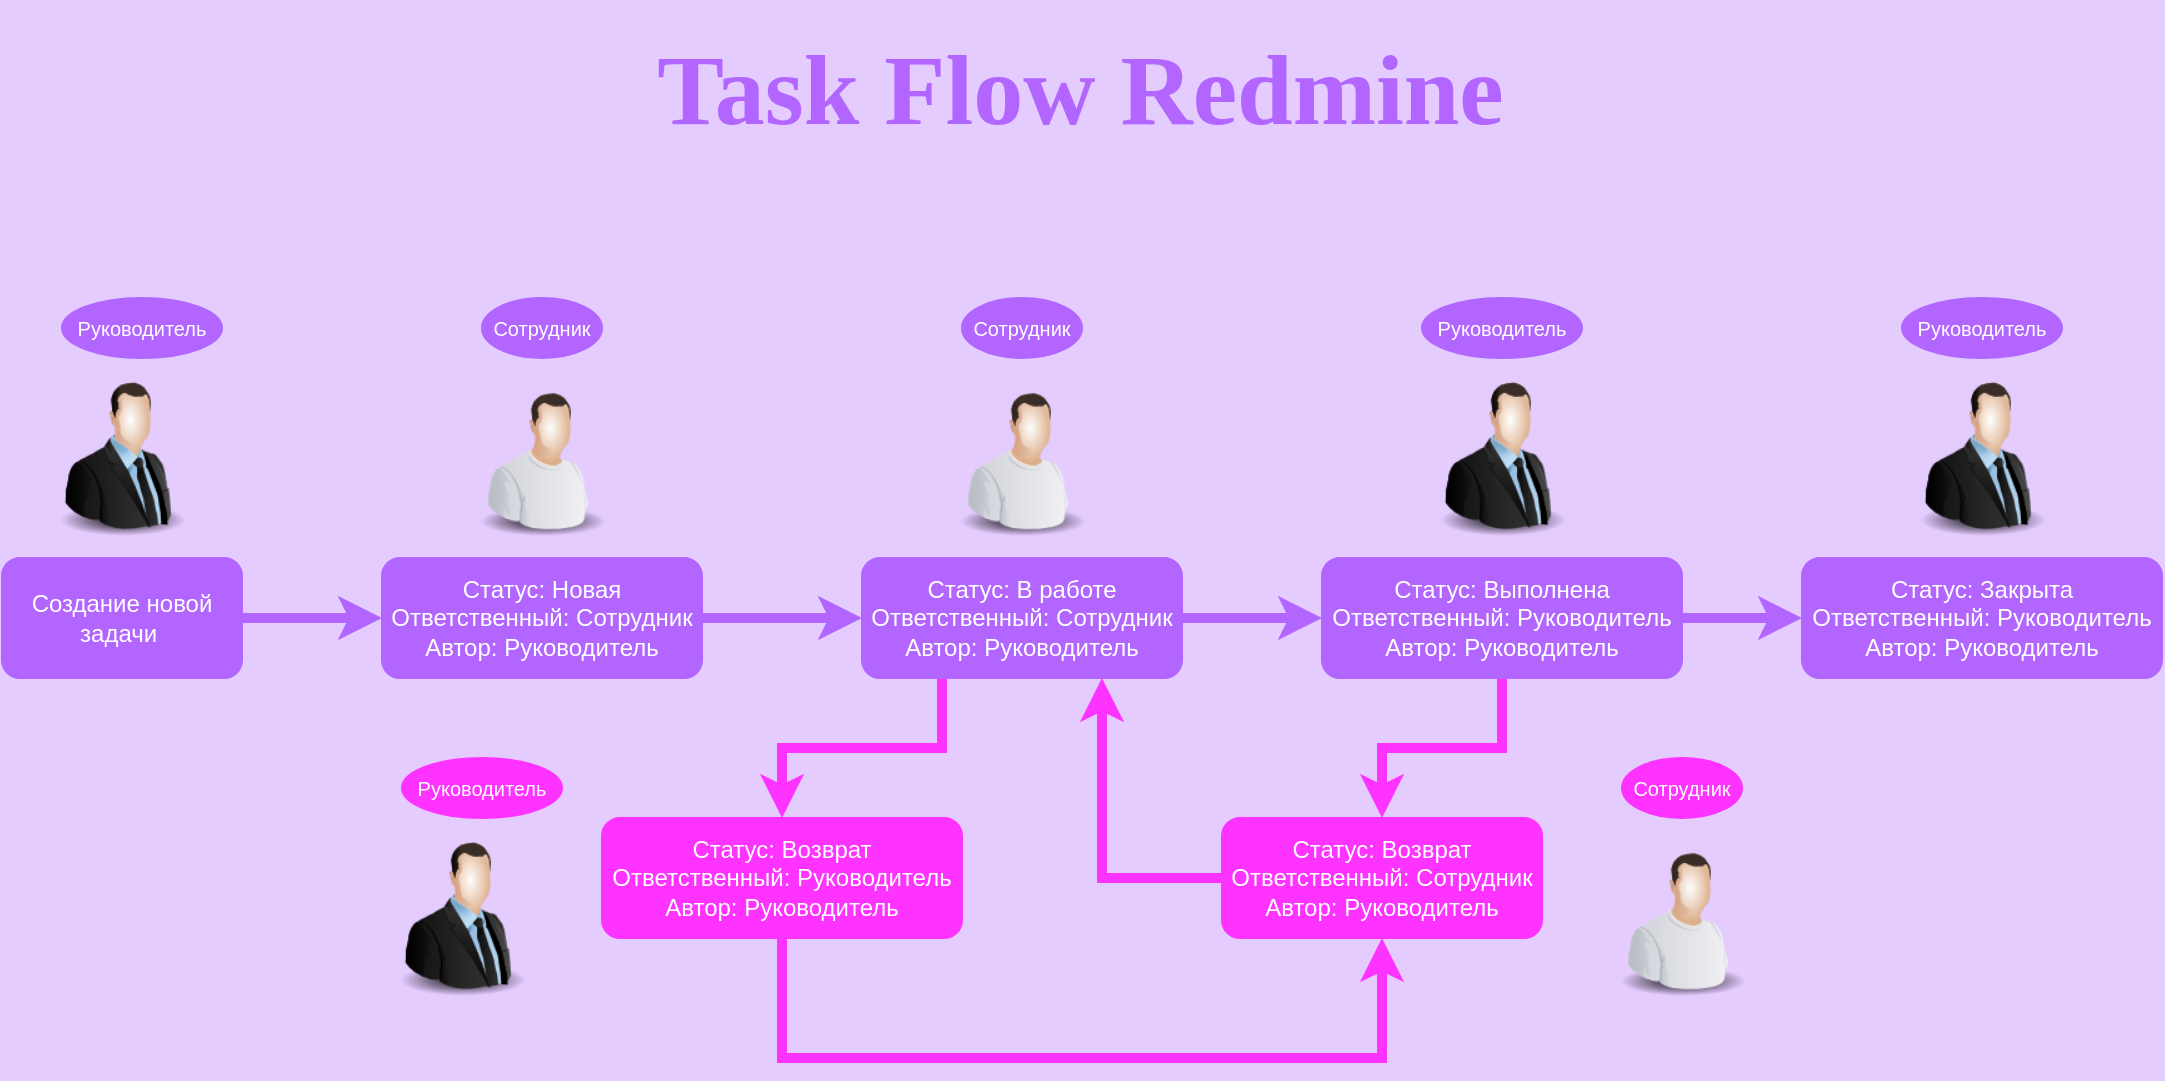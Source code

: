 <mxfile version="17.4.5" type="device"><diagram id="vevGHSm7VLV8STJuWUHO" name="Page-1"><mxGraphModel dx="1283" dy="667" grid="1" gridSize="10" guides="1" tooltips="1" connect="1" arrows="1" fold="1" page="1" pageScale="1" pageWidth="1169" pageHeight="827" background="#E5CCFF" math="0" shadow="0"><root><mxCell id="0"/><mxCell id="1" parent="0"/><mxCell id="X0rJfSTQ_4BOTehyOzP3-25" value="" style="image;html=1;image=img/lib/clip_art/people/Suit_Man_128x128.png" parent="1" vertex="1"><mxGeometry x="40" y="320" width="80" height="80" as="geometry"/></mxCell><mxCell id="X0rJfSTQ_4BOTehyOzP3-26" value="" style="image;html=1;image=img/lib/clip_art/people/Worker_Man_128x128.png" parent="1" vertex="1"><mxGeometry x="250" y="320" width="80" height="80" as="geometry"/></mxCell><mxCell id="X0rJfSTQ_4BOTehyOzP3-38" style="edgeStyle=orthogonalEdgeStyle;rounded=0;orthogonalLoop=1;jettySize=auto;html=1;exitX=1;exitY=0.5;exitDx=0;exitDy=0;entryX=0;entryY=0.5;entryDx=0;entryDy=0;fontSize=10;fontColor=#FFFFFF;strokeColor=#B266FF;strokeWidth=5;" parent="1" source="X0rJfSTQ_4BOTehyOzP3-30" target="X0rJfSTQ_4BOTehyOzP3-35" edge="1"><mxGeometry relative="1" as="geometry"/></mxCell><mxCell id="X0rJfSTQ_4BOTehyOzP3-30" value="&lt;font color=&quot;#ffffff&quot;&gt;Создание новой задачи&amp;nbsp;&lt;/font&gt;" style="rounded=1;whiteSpace=wrap;html=1;shadow=0;fillColor=#B266FF;strokeColor=#B266FF;rotation=0;flipV=0;flipH=1;" parent="1" vertex="1"><mxGeometry x="20" y="410" width="120" height="60" as="geometry"/></mxCell><mxCell id="X0rJfSTQ_4BOTehyOzP3-33" value="&lt;font color=&quot;#ffffff&quot;&gt;Руководитель&lt;/font&gt;" style="ellipse;whiteSpace=wrap;html=1;shadow=0;fontSize=10;fontColor=#00FF80;strokeColor=#B266FF;fillColor=#B266FF;" parent="1" vertex="1"><mxGeometry x="50" y="280" width="80" height="30" as="geometry"/></mxCell><mxCell id="X0rJfSTQ_4BOTehyOzP3-49" style="edgeStyle=orthogonalEdgeStyle;rounded=0;orthogonalLoop=1;jettySize=auto;html=1;exitX=1;exitY=0.5;exitDx=0;exitDy=0;entryX=0;entryY=0.5;entryDx=0;entryDy=0;fontSize=10;fontColor=#FFFFFF;strokeColor=#B266FF;strokeWidth=5;" parent="1" source="X0rJfSTQ_4BOTehyOzP3-35" target="X0rJfSTQ_4BOTehyOzP3-39" edge="1"><mxGeometry relative="1" as="geometry"/></mxCell><mxCell id="X0rJfSTQ_4BOTehyOzP3-35" value="&lt;font color=&quot;#ffffff&quot;&gt;Статус: Новая&lt;br&gt;Ответственный: Сотрудник&lt;br&gt;Автор: Руководитель&lt;br&gt;&lt;/font&gt;" style="rounded=1;whiteSpace=wrap;html=1;shadow=0;fillColor=#B266FF;strokeColor=#B266FF;rotation=0;flipV=0;flipH=1;" parent="1" vertex="1"><mxGeometry x="210" y="410" width="160" height="60" as="geometry"/></mxCell><mxCell id="X0rJfSTQ_4BOTehyOzP3-36" value="&lt;font color=&quot;#ffffff&quot;&gt;Сотрудник&lt;/font&gt;" style="ellipse;whiteSpace=wrap;html=1;shadow=0;fontSize=10;fontColor=#00FF80;strokeColor=#B266FF;fillColor=#B266FF;" parent="1" vertex="1"><mxGeometry x="260" y="280" width="60" height="30" as="geometry"/></mxCell><mxCell id="X0rJfSTQ_4BOTehyOzP3-37" style="edgeStyle=orthogonalEdgeStyle;rounded=0;orthogonalLoop=1;jettySize=auto;html=1;exitX=0.5;exitY=1;exitDx=0;exitDy=0;fontSize=10;fontColor=#FFFFFF;" parent="1" source="X0rJfSTQ_4BOTehyOzP3-36" target="X0rJfSTQ_4BOTehyOzP3-36" edge="1"><mxGeometry relative="1" as="geometry"/></mxCell><mxCell id="X0rJfSTQ_4BOTehyOzP3-50" style="edgeStyle=orthogonalEdgeStyle;rounded=0;orthogonalLoop=1;jettySize=auto;html=1;exitX=1;exitY=0.5;exitDx=0;exitDy=0;entryX=0;entryY=0.5;entryDx=0;entryDy=0;fontSize=10;fontColor=#FFFFFF;strokeColor=#B266FF;strokeWidth=5;" parent="1" source="X0rJfSTQ_4BOTehyOzP3-39" target="X0rJfSTQ_4BOTehyOzP3-40" edge="1"><mxGeometry relative="1" as="geometry"/></mxCell><mxCell id="X0rJfSTQ_4BOTehyOzP3-69" style="edgeStyle=orthogonalEdgeStyle;rounded=0;orthogonalLoop=1;jettySize=auto;html=1;exitX=0.25;exitY=1;exitDx=0;exitDy=0;entryX=0.5;entryY=0;entryDx=0;entryDy=0;fontSize=10;fontColor=#FFFFFF;strokeColor=#FF33FF;strokeWidth=5;" parent="1" source="X0rJfSTQ_4BOTehyOzP3-39" target="X0rJfSTQ_4BOTehyOzP3-64" edge="1"><mxGeometry relative="1" as="geometry"/></mxCell><mxCell id="X0rJfSTQ_4BOTehyOzP3-39" value="&lt;font color=&quot;#ffffff&quot;&gt;Статус: В работе&lt;br&gt;Ответственный: Сотрудник&lt;br&gt;Автор: Руководитель&lt;br&gt;&lt;/font&gt;" style="rounded=1;whiteSpace=wrap;html=1;shadow=0;fillColor=#B266FF;strokeColor=#B266FF;rotation=0;flipV=0;flipH=1;" parent="1" vertex="1"><mxGeometry x="450" y="410" width="160" height="60" as="geometry"/></mxCell><mxCell id="X0rJfSTQ_4BOTehyOzP3-51" style="edgeStyle=orthogonalEdgeStyle;rounded=0;orthogonalLoop=1;jettySize=auto;html=1;exitX=1;exitY=0.5;exitDx=0;exitDy=0;entryX=0;entryY=0.5;entryDx=0;entryDy=0;fontSize=10;fontColor=#FFFFFF;strokeColor=#B266FF;strokeWidth=5;" parent="1" source="X0rJfSTQ_4BOTehyOzP3-40" target="X0rJfSTQ_4BOTehyOzP3-41" edge="1"><mxGeometry relative="1" as="geometry"/></mxCell><mxCell id="X0rJfSTQ_4BOTehyOzP3-63" style="edgeStyle=orthogonalEdgeStyle;rounded=0;orthogonalLoop=1;jettySize=auto;html=1;exitX=0.5;exitY=1;exitDx=0;exitDy=0;fontSize=10;fontColor=#FFFFFF;strokeColor=#FF33FF;strokeWidth=5;" parent="1" source="X0rJfSTQ_4BOTehyOzP3-40" target="X0rJfSTQ_4BOTehyOzP3-52" edge="1"><mxGeometry relative="1" as="geometry"/></mxCell><mxCell id="X0rJfSTQ_4BOTehyOzP3-40" value="&lt;font color=&quot;#ffffff&quot;&gt;Статус: Выполнена&lt;br&gt;Ответственный: Руководитель&lt;br&gt;Автор: Руководитель&lt;br&gt;&lt;/font&gt;" style="rounded=1;whiteSpace=wrap;html=1;shadow=0;fillColor=#B266FF;strokeColor=#B266FF;rotation=0;flipV=0;flipH=1;" parent="1" vertex="1"><mxGeometry x="680" y="410" width="180" height="60" as="geometry"/></mxCell><mxCell id="X0rJfSTQ_4BOTehyOzP3-41" value="&lt;font color=&quot;#ffffff&quot;&gt;Статус: Закрыта&lt;br&gt;Ответственный: Руководитель&lt;br&gt;Автор: Руководитель&lt;br&gt;&lt;/font&gt;" style="rounded=1;whiteSpace=wrap;html=1;shadow=0;fillColor=#B266FF;strokeColor=#B266FF;rotation=0;flipV=0;flipH=1;" parent="1" vertex="1"><mxGeometry x="920" y="410" width="180" height="60" as="geometry"/></mxCell><mxCell id="X0rJfSTQ_4BOTehyOzP3-42" value="" style="image;html=1;image=img/lib/clip_art/people/Worker_Man_128x128.png" parent="1" vertex="1"><mxGeometry x="490" y="320" width="80" height="80" as="geometry"/></mxCell><mxCell id="X0rJfSTQ_4BOTehyOzP3-44" style="edgeStyle=orthogonalEdgeStyle;rounded=0;orthogonalLoop=1;jettySize=auto;html=1;exitX=0.5;exitY=1;exitDx=0;exitDy=0;fontSize=10;fontColor=#FFFFFF;" parent="1" edge="1"><mxGeometry relative="1" as="geometry"><mxPoint x="530" y="310" as="sourcePoint"/><mxPoint x="530" y="310" as="targetPoint"/></mxGeometry></mxCell><mxCell id="X0rJfSTQ_4BOTehyOzP3-45" value="" style="image;html=1;image=img/lib/clip_art/people/Suit_Man_128x128.png" parent="1" vertex="1"><mxGeometry x="730" y="320" width="80" height="80" as="geometry"/></mxCell><mxCell id="X0rJfSTQ_4BOTehyOzP3-47" value="" style="image;html=1;image=img/lib/clip_art/people/Suit_Man_128x128.png" parent="1" vertex="1"><mxGeometry x="970" y="320" width="80" height="80" as="geometry"/></mxCell><mxCell id="X0rJfSTQ_4BOTehyOzP3-61" value="" style="edgeStyle=orthogonalEdgeStyle;rounded=0;orthogonalLoop=1;jettySize=auto;html=1;fontSize=10;fontColor=#FFFFFF;strokeColor=#FF33FF;strokeWidth=5;entryX=0.75;entryY=1;entryDx=0;entryDy=0;" parent="1" source="X0rJfSTQ_4BOTehyOzP3-52" target="X0rJfSTQ_4BOTehyOzP3-39" edge="1"><mxGeometry relative="1" as="geometry"/></mxCell><mxCell id="X0rJfSTQ_4BOTehyOzP3-52" value="&lt;font color=&quot;#ffffff&quot;&gt;Статус: Возврат&lt;br&gt;Ответственный: Сотрудник&lt;br&gt;Автор: Руководитель&lt;br&gt;&lt;/font&gt;" style="rounded=1;whiteSpace=wrap;html=1;shadow=0;fillColor=#FF33FF;strokeColor=#FF33FF;rotation=0;flipV=0;flipH=1;" parent="1" vertex="1"><mxGeometry x="630" y="540" width="160" height="60" as="geometry"/></mxCell><mxCell id="X0rJfSTQ_4BOTehyOzP3-57" value="" style="image;html=1;image=img/lib/clip_art/people/Worker_Man_128x128.png;strokeColor=#FF33FF;" parent="1" vertex="1"><mxGeometry x="820" y="550" width="80" height="80" as="geometry"/></mxCell><mxCell id="X0rJfSTQ_4BOTehyOzP3-58" value="&lt;font color=&quot;#ffffff&quot;&gt;Сотрудник&lt;/font&gt;" style="ellipse;whiteSpace=wrap;html=1;shadow=0;fontSize=10;fontColor=#00FF80;strokeColor=#FF33FF;fillColor=#FF33FF;" parent="1" vertex="1"><mxGeometry x="830" y="510" width="60" height="30" as="geometry"/></mxCell><mxCell id="X0rJfSTQ_4BOTehyOzP3-59" style="edgeStyle=orthogonalEdgeStyle;rounded=0;orthogonalLoop=1;jettySize=auto;html=1;exitX=0.5;exitY=1;exitDx=0;exitDy=0;fontSize=10;fontColor=#FFFFFF;strokeColor=#FF33FF;" parent="1" source="X0rJfSTQ_4BOTehyOzP3-58" target="X0rJfSTQ_4BOTehyOzP3-58" edge="1"><mxGeometry relative="1" as="geometry"/></mxCell><mxCell id="X0rJfSTQ_4BOTehyOzP3-70" style="edgeStyle=orthogonalEdgeStyle;rounded=0;orthogonalLoop=1;jettySize=auto;html=1;exitX=0.5;exitY=1;exitDx=0;exitDy=0;entryX=0.5;entryY=1;entryDx=0;entryDy=0;fontSize=10;fontColor=#FFFFFF;strokeColor=#FF33FF;strokeWidth=5;" parent="1" source="X0rJfSTQ_4BOTehyOzP3-64" target="X0rJfSTQ_4BOTehyOzP3-52" edge="1"><mxGeometry relative="1" as="geometry"><Array as="points"><mxPoint x="410" y="660"/><mxPoint x="710" y="660"/></Array></mxGeometry></mxCell><mxCell id="X0rJfSTQ_4BOTehyOzP3-64" value="&lt;font color=&quot;#ffffff&quot;&gt;Статус: Возврат&lt;br&gt;Ответственный: Руководитель&lt;br&gt;Автор: Руководитель&lt;br&gt;&lt;/font&gt;" style="rounded=1;whiteSpace=wrap;html=1;shadow=0;fillColor=#FF33FF;strokeColor=#FF33FF;rotation=0;flipV=0;flipH=1;" parent="1" vertex="1"><mxGeometry x="320" y="540" width="180" height="60" as="geometry"/></mxCell><mxCell id="X0rJfSTQ_4BOTehyOzP3-67" value="" style="image;html=1;image=img/lib/clip_art/people/Suit_Man_128x128.png;strokeColor=#FF33FF;" parent="1" vertex="1"><mxGeometry x="210" y="550" width="80" height="80" as="geometry"/></mxCell><mxCell id="X0rJfSTQ_4BOTehyOzP3-68" value="&lt;font color=&quot;#ffffff&quot;&gt;Руководитель&lt;/font&gt;" style="ellipse;whiteSpace=wrap;html=1;shadow=0;fontSize=10;fontColor=#00FF80;strokeColor=#FF33FF;fillColor=#FF33FF;" parent="1" vertex="1"><mxGeometry x="220" y="510" width="80" height="30" as="geometry"/></mxCell><mxCell id="X0rJfSTQ_4BOTehyOzP3-72" value="&lt;h1&gt;&lt;font style=&quot;font-size: 50px&quot; color=&quot;#b266ff&quot; face=&quot;Verdana&quot;&gt;Task Flow Redmine&amp;nbsp;&lt;/font&gt;&lt;/h1&gt;" style="text;html=1;align=center;verticalAlign=middle;resizable=0;points=[];autosize=1;strokeColor=none;fillColor=none;fontSize=10;fontColor=#FFFFFF;" parent="1" vertex="1"><mxGeometry x="275" y="145" width="580" height="60" as="geometry"/></mxCell><mxCell id="gWzML_bDXz40A-jYrexb-1" value="&lt;font color=&quot;#ffffff&quot;&gt;Руководитель&lt;/font&gt;" style="ellipse;whiteSpace=wrap;html=1;shadow=0;fontSize=10;fontColor=#00FF80;strokeColor=#B266FF;fillColor=#B266FF;" vertex="1" parent="1"><mxGeometry x="730" y="280" width="80" height="30" as="geometry"/></mxCell><mxCell id="gWzML_bDXz40A-jYrexb-4" value="&lt;font color=&quot;#ffffff&quot;&gt;Сотрудник&lt;/font&gt;" style="ellipse;whiteSpace=wrap;html=1;shadow=0;fontSize=10;fontColor=#00FF80;strokeColor=#B266FF;fillColor=#B266FF;" vertex="1" parent="1"><mxGeometry x="500" y="280" width="60" height="30" as="geometry"/></mxCell><mxCell id="gWzML_bDXz40A-jYrexb-8" value="&lt;font color=&quot;#ffffff&quot;&gt;Руководитель&lt;/font&gt;" style="ellipse;whiteSpace=wrap;html=1;shadow=0;fontSize=10;fontColor=#00FF80;strokeColor=#B266FF;fillColor=#B266FF;" vertex="1" parent="1"><mxGeometry x="970" y="280" width="80" height="30" as="geometry"/></mxCell></root></mxGraphModel></diagram></mxfile>
